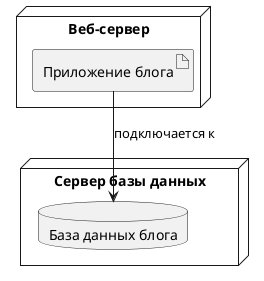 @startuml
node "Веб-сервер" {
  artifact "Приложение блога" as app
}

node "Сервер базы данных" {
  database "База данных блога" as db
}

app --> db : подключается к
@enduml
